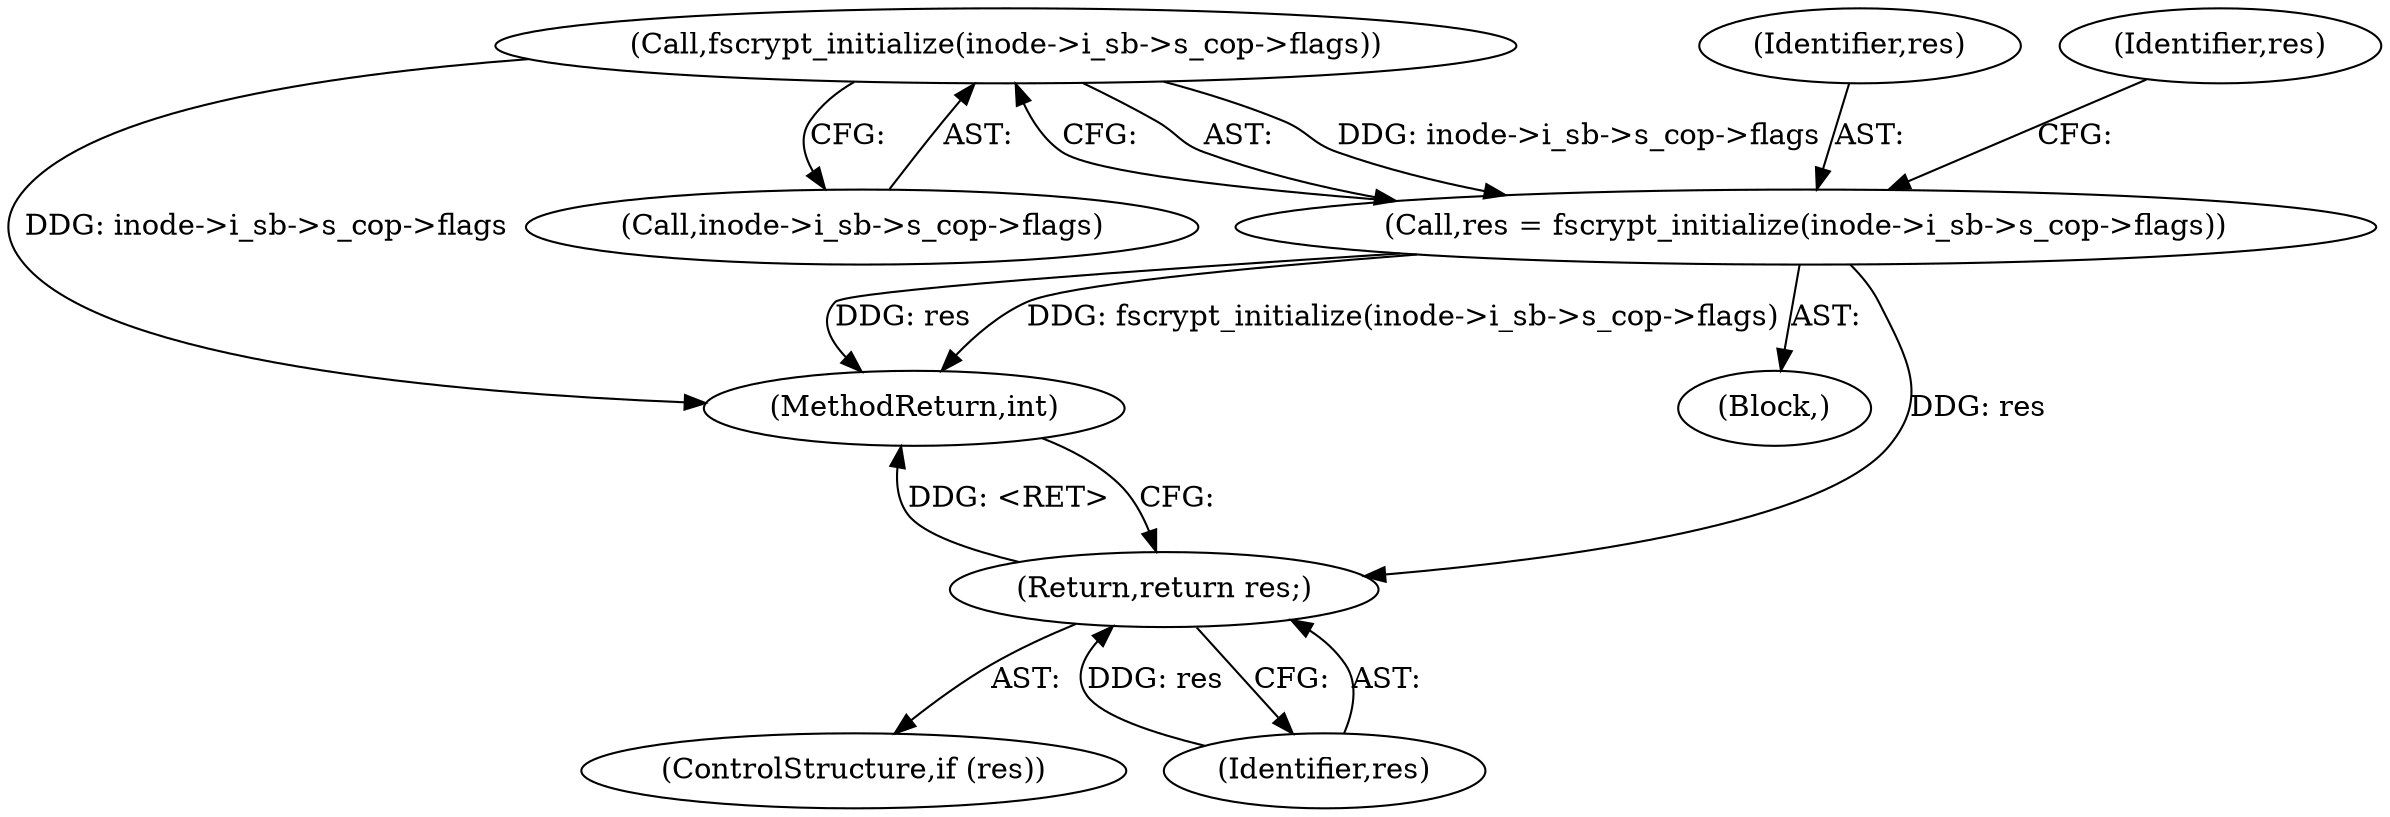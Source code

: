digraph "0_linux_1b53cf9815bb4744958d41f3795d5d5a1d365e2d_1@API" {
"1000117" [label="(Call,fscrypt_initialize(inode->i_sb->s_cop->flags))"];
"1000115" [label="(Call,res = fscrypt_initialize(inode->i_sb->s_cop->flags))"];
"1000127" [label="(Return,return res;)"];
"1000116" [label="(Identifier,res)"];
"1000125" [label="(ControlStructure,if (res))"];
"1000117" [label="(Call,fscrypt_initialize(inode->i_sb->s_cop->flags))"];
"1000115" [label="(Call,res = fscrypt_initialize(inode->i_sb->s_cop->flags))"];
"1000128" [label="(Identifier,res)"];
"1000104" [label="(Block,)"];
"1000454" [label="(MethodReturn,int)"];
"1000127" [label="(Return,return res;)"];
"1000118" [label="(Call,inode->i_sb->s_cop->flags)"];
"1000126" [label="(Identifier,res)"];
"1000117" -> "1000115"  [label="AST: "];
"1000117" -> "1000118"  [label="CFG: "];
"1000118" -> "1000117"  [label="AST: "];
"1000115" -> "1000117"  [label="CFG: "];
"1000117" -> "1000454"  [label="DDG: inode->i_sb->s_cop->flags"];
"1000117" -> "1000115"  [label="DDG: inode->i_sb->s_cop->flags"];
"1000115" -> "1000104"  [label="AST: "];
"1000116" -> "1000115"  [label="AST: "];
"1000126" -> "1000115"  [label="CFG: "];
"1000115" -> "1000454"  [label="DDG: fscrypt_initialize(inode->i_sb->s_cop->flags)"];
"1000115" -> "1000454"  [label="DDG: res"];
"1000115" -> "1000127"  [label="DDG: res"];
"1000127" -> "1000125"  [label="AST: "];
"1000127" -> "1000128"  [label="CFG: "];
"1000128" -> "1000127"  [label="AST: "];
"1000454" -> "1000127"  [label="CFG: "];
"1000127" -> "1000454"  [label="DDG: <RET>"];
"1000128" -> "1000127"  [label="DDG: res"];
}
